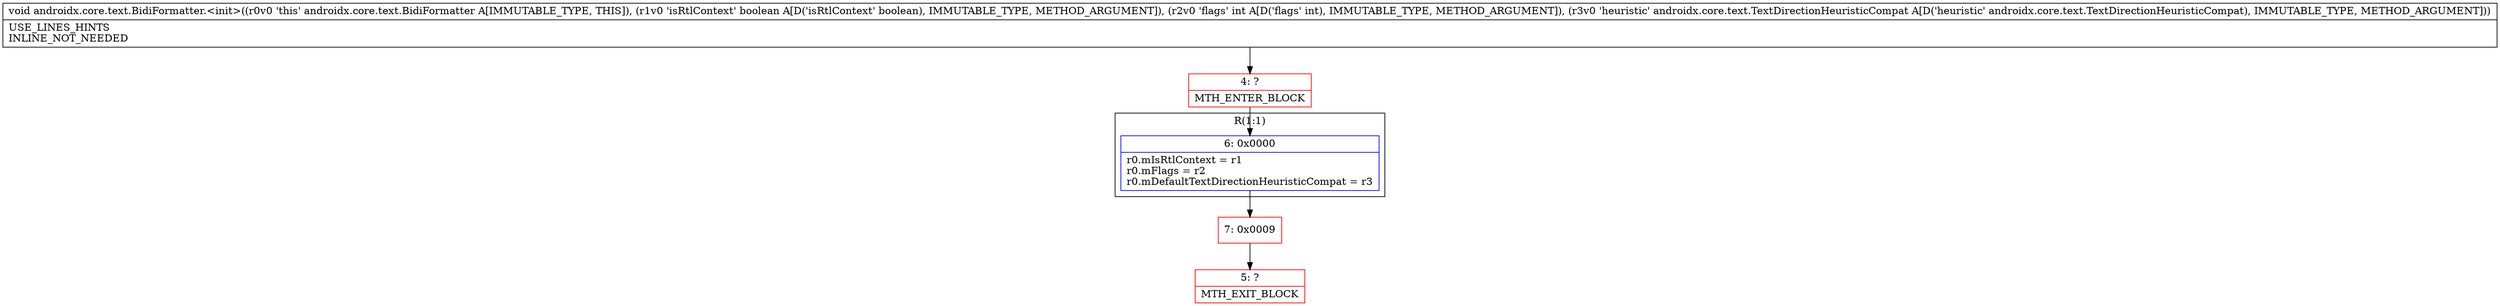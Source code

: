 digraph "CFG forandroidx.core.text.BidiFormatter.\<init\>(ZILandroidx\/core\/text\/TextDirectionHeuristicCompat;)V" {
subgraph cluster_Region_1227074752 {
label = "R(1:1)";
node [shape=record,color=blue];
Node_6 [shape=record,label="{6\:\ 0x0000|r0.mIsRtlContext = r1\lr0.mFlags = r2\lr0.mDefaultTextDirectionHeuristicCompat = r3\l}"];
}
Node_4 [shape=record,color=red,label="{4\:\ ?|MTH_ENTER_BLOCK\l}"];
Node_7 [shape=record,color=red,label="{7\:\ 0x0009}"];
Node_5 [shape=record,color=red,label="{5\:\ ?|MTH_EXIT_BLOCK\l}"];
MethodNode[shape=record,label="{void androidx.core.text.BidiFormatter.\<init\>((r0v0 'this' androidx.core.text.BidiFormatter A[IMMUTABLE_TYPE, THIS]), (r1v0 'isRtlContext' boolean A[D('isRtlContext' boolean), IMMUTABLE_TYPE, METHOD_ARGUMENT]), (r2v0 'flags' int A[D('flags' int), IMMUTABLE_TYPE, METHOD_ARGUMENT]), (r3v0 'heuristic' androidx.core.text.TextDirectionHeuristicCompat A[D('heuristic' androidx.core.text.TextDirectionHeuristicCompat), IMMUTABLE_TYPE, METHOD_ARGUMENT]))  | USE_LINES_HINTS\lINLINE_NOT_NEEDED\l}"];
MethodNode -> Node_4;Node_6 -> Node_7;
Node_4 -> Node_6;
Node_7 -> Node_5;
}

